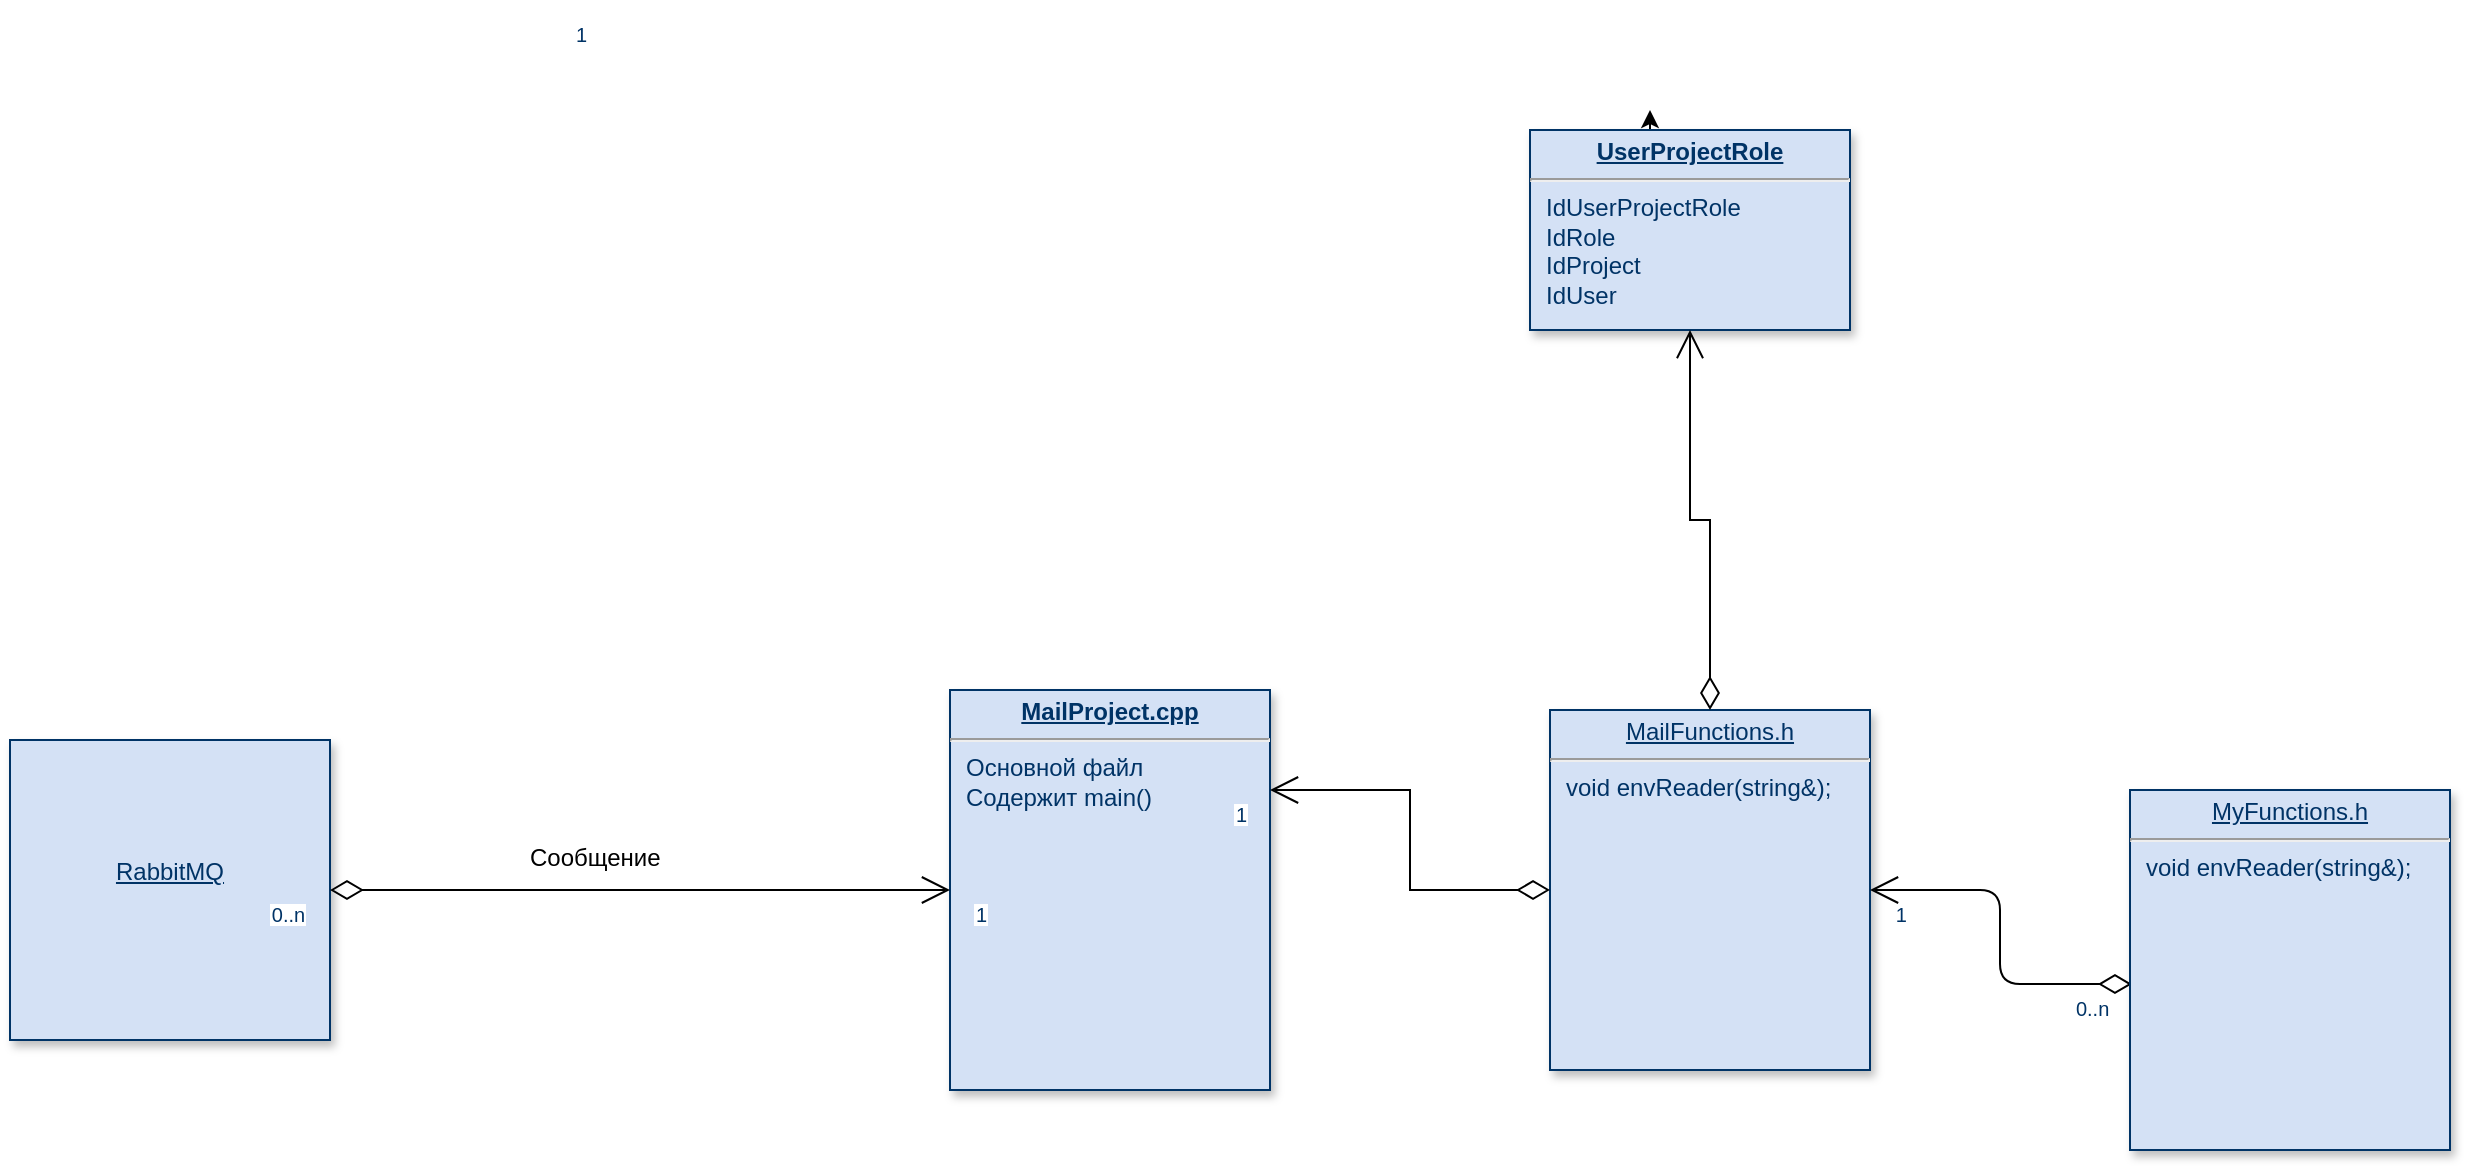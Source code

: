 <mxfile version="26.1.1">
  <diagram name="Page-1" id="efa7a0a1-bf9b-a30e-e6df-94a7791c09e9">
    <mxGraphModel dx="1386" dy="759" grid="1" gridSize="10" guides="1" tooltips="1" connect="1" arrows="1" fold="1" page="1" pageScale="1" pageWidth="826" pageHeight="1169" background="none" math="0" shadow="0">
      <root>
        <mxCell id="0" />
        <mxCell id="1" parent="0" />
        <mxCell id="22" value="&lt;p style=&quot;margin: 0px; margin-top: 4px; text-align: center; text-decoration: underline;&quot;&gt;MailFunctions.h&lt;/p&gt;&lt;hr&gt;&lt;p style=&quot;margin: 0px; margin-left: 8px;&quot;&gt;void envReader(string&amp;amp;);&lt;/p&gt;" style="verticalAlign=top;align=left;overflow=fill;fontSize=12;fontFamily=Helvetica;html=1;strokeColor=#003366;shadow=1;fillColor=#D4E1F5;fontColor=#003366" parent="1" vertex="1">
          <mxGeometry x="890.0" y="380" width="160.0" height="180" as="geometry" />
        </mxCell>
        <mxCell id="5tQPLrEr_7pmEAGz7JeY-117" style="edgeStyle=orthogonalEdgeStyle;rounded=0;orthogonalLoop=1;jettySize=auto;html=1;exitX=0.5;exitY=0;exitDx=0;exitDy=0;" edge="1" parent="1" source="23">
          <mxGeometry relative="1" as="geometry">
            <mxPoint x="940" y="80" as="targetPoint" />
          </mxGeometry>
        </mxCell>
        <mxCell id="23" value="&lt;p style=&quot;margin: 0px; margin-top: 4px; text-align: center; text-decoration: underline;&quot;&gt;&lt;strong&gt;UserProjectRole&lt;/strong&gt;&lt;/p&gt;&lt;hr /&gt;&lt;p style=&quot;margin: 0px; margin-left: 8px;&quot;&gt;IdUserProjectRole&lt;/p&gt;&lt;p style=&quot;margin: 0px; margin-left: 8px;&quot;&gt;IdRole&lt;/p&gt;&lt;p style=&quot;margin: 0px; margin-left: 8px;&quot;&gt;IdProject&lt;/p&gt;&lt;p style=&quot;margin: 0px; margin-left: 8px;&quot;&gt;IdUser&lt;/p&gt;" style="verticalAlign=top;align=left;overflow=fill;fontSize=12;fontFamily=Helvetica;html=1;strokeColor=#003366;shadow=1;fillColor=#D4E1F5;fontColor=#003366" parent="1" vertex="1">
          <mxGeometry x="880.0" y="90.0" width="160" height="100" as="geometry" />
        </mxCell>
        <mxCell id="24" value="&lt;p style=&quot;margin: 4px 0px 0px; text-decoration: underline;&quot;&gt;&lt;br&gt;&lt;/p&gt;&lt;p style=&quot;margin: 4px 0px 0px; text-decoration: underline;&quot;&gt;&lt;br&gt;&lt;/p&gt;&lt;p style=&quot;margin: 4px 0px 0px; text-decoration: underline;&quot;&gt;&lt;br&gt;&lt;/p&gt;&lt;p style=&quot;margin: 4px 0px 0px; text-decoration: underline;&quot;&gt;RabbitMQ&lt;/p&gt;" style="verticalAlign=top;align=center;overflow=fill;fontSize=12;fontFamily=Helvetica;html=1;strokeColor=#003366;shadow=1;fillColor=#D4E1F5;fontColor=#003366" parent="1" vertex="1">
          <mxGeometry x="120.0" y="395.0" width="160" height="150" as="geometry" />
        </mxCell>
        <mxCell id="29" value="&lt;p style=&quot;margin: 0px; margin-top: 4px; text-align: center; text-decoration: underline;&quot;&gt;&lt;b&gt;MailProject.cpp&lt;/b&gt;&lt;/p&gt;&lt;hr&gt;&lt;p style=&quot;margin: 0px; margin-left: 8px;&quot;&gt;Основной файл&lt;/p&gt;&lt;p style=&quot;margin: 0px; margin-left: 8px;&quot;&gt;Содержит main()&lt;/p&gt;" style="verticalAlign=top;align=left;overflow=fill;fontSize=12;fontFamily=Helvetica;html=1;strokeColor=#003366;shadow=1;fillColor=#D4E1F5;fontColor=#003366" parent="1" vertex="1">
          <mxGeometry x="590.0" y="370.0" width="160" height="200" as="geometry" />
        </mxCell>
        <mxCell id="45" value="" style="endArrow=open;endSize=12;startArrow=diamondThin;startSize=14;startFill=0;edgeStyle=orthogonalEdgeStyle;rounded=0" parent="1" source="22" target="23" edge="1">
          <mxGeometry x="519.36" y="180" as="geometry">
            <mxPoint x="679.36" y="180" as="sourcePoint" />
            <mxPoint x="519.36" y="180" as="targetPoint" />
          </mxGeometry>
        </mxCell>
        <mxCell id="47" value="1" style="resizable=0;align=right;verticalAlign=top;labelBackgroundColor=#ffffff;fontSize=10;strokeColor=#003366;shadow=1;fillColor=#D4E1F5;fontColor=#003366" parent="45" connectable="0" vertex="1">
          <mxGeometry x="1" relative="1" as="geometry">
            <mxPoint x="-550" y="-160.0" as="offset" />
          </mxGeometry>
        </mxCell>
        <mxCell id="48" value="" style="endArrow=open;endSize=12;startArrow=diamondThin;startSize=14;startFill=0;edgeStyle=orthogonalEdgeStyle;rounded=0;entryX=1;entryY=0.25;entryDx=0;entryDy=0;" parent="1" source="22" target="29" edge="1">
          <mxGeometry x="769.36" y="450" as="geometry">
            <mxPoint x="929.36" y="450" as="sourcePoint" />
            <mxPoint x="769.36" y="450" as="targetPoint" />
          </mxGeometry>
        </mxCell>
        <mxCell id="50" value="1" style="resizable=0;align=right;verticalAlign=top;labelBackgroundColor=#ffffff;fontSize=10;strokeColor=#003366;shadow=1;fillColor=#D4E1F5;fontColor=#003366" parent="48" connectable="0" vertex="1">
          <mxGeometry x="1" relative="1" as="geometry">
            <mxPoint x="-10" as="offset" />
          </mxGeometry>
        </mxCell>
        <mxCell id="84" value="" style="endArrow=open;endSize=12;startArrow=diamondThin;startSize=14;startFill=0;edgeStyle=orthogonalEdgeStyle;exitX=0.006;exitY=0.539;exitDx=0;exitDy=0;exitPerimeter=0;" parent="1" source="5tQPLrEr_7pmEAGz7JeY-122" target="22" edge="1">
          <mxGeometry x="1389.36" y="130" as="geometry">
            <mxPoint x="1170" y="520" as="sourcePoint" />
            <mxPoint x="1549.36" y="130" as="targetPoint" />
          </mxGeometry>
        </mxCell>
        <mxCell id="85" value="0..n" style="resizable=0;align=left;verticalAlign=top;labelBackgroundColor=#ffffff;fontSize=10;strokeColor=#003366;shadow=1;fillColor=#D4E1F5;fontColor=#003366" parent="84" connectable="0" vertex="1">
          <mxGeometry x="-1" relative="1" as="geometry">
            <mxPoint x="-30" as="offset" />
          </mxGeometry>
        </mxCell>
        <mxCell id="86" value="1" style="resizable=0;align=right;verticalAlign=top;labelBackgroundColor=#ffffff;fontSize=10;strokeColor=#003366;shadow=1;fillColor=#D4E1F5;fontColor=#003366" parent="84" connectable="0" vertex="1">
          <mxGeometry x="1" relative="1" as="geometry">
            <mxPoint x="20" y="2.728e-13" as="offset" />
          </mxGeometry>
        </mxCell>
        <mxCell id="99" value="" style="endArrow=open;endSize=12;startArrow=diamondThin;startSize=14;startFill=0;edgeStyle=orthogonalEdgeStyle" parent="1" source="24" target="29" edge="1">
          <mxGeometry x="369.36" y="360" as="geometry">
            <mxPoint x="529.36" y="360" as="sourcePoint" />
            <mxPoint x="369.36" y="360" as="targetPoint" />
            <Array as="points" />
          </mxGeometry>
        </mxCell>
        <mxCell id="100" value="0..n" style="resizable=0;align=left;verticalAlign=top;labelBackgroundColor=#ffffff;fontSize=10;strokeColor=#003366;shadow=1;fillColor=#D4E1F5;fontColor=#003366" parent="99" connectable="0" vertex="1">
          <mxGeometry x="-1" relative="1" as="geometry">
            <mxPoint x="-31.08" as="offset" />
          </mxGeometry>
        </mxCell>
        <mxCell id="101" value="1" style="resizable=0;align=right;verticalAlign=top;labelBackgroundColor=#ffffff;fontSize=10;strokeColor=#003366;shadow=1;fillColor=#D4E1F5;fontColor=#003366" parent="99" connectable="0" vertex="1">
          <mxGeometry x="1" relative="1" as="geometry">
            <mxPoint x="20.0" y="1.895e-13" as="offset" />
          </mxGeometry>
        </mxCell>
        <mxCell id="5tQPLrEr_7pmEAGz7JeY-115" value="Сообщение&lt;div&gt;&lt;br&gt;&lt;/div&gt;" style="text;whiteSpace=wrap;html=1;" vertex="1" parent="1">
          <mxGeometry x="378" y="440" width="70" height="40" as="geometry" />
        </mxCell>
        <mxCell id="5tQPLrEr_7pmEAGz7JeY-122" value="&lt;p style=&quot;margin: 0px; margin-top: 4px; text-align: center; text-decoration: underline;&quot;&gt;MyFunctions.h&lt;/p&gt;&lt;hr&gt;&lt;p style=&quot;margin: 0px; margin-left: 8px;&quot;&gt;void envReader(string&amp;amp;);&lt;/p&gt;" style="verticalAlign=top;align=left;overflow=fill;fontSize=12;fontFamily=Helvetica;html=1;strokeColor=#003366;shadow=1;fillColor=#D4E1F5;fontColor=#003366" vertex="1" parent="1">
          <mxGeometry x="1180" y="420" width="160.0" height="180" as="geometry" />
        </mxCell>
      </root>
    </mxGraphModel>
  </diagram>
</mxfile>
